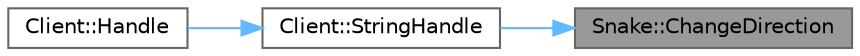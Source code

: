digraph "Snake::ChangeDirection"
{
 // LATEX_PDF_SIZE
  bgcolor="transparent";
  edge [fontname=Helvetica,fontsize=10,labelfontname=Helvetica,labelfontsize=10];
  node [fontname=Helvetica,fontsize=10,shape=box,height=0.2,width=0.4];
  rankdir="RL";
  Node1 [id="Node000001",label="Snake::ChangeDirection",height=0.2,width=0.4,color="gray40", fillcolor="grey60", style="filled", fontcolor="black",tooltip="Изменяет направление движения змеи."];
  Node1 -> Node2 [id="edge3_Node000001_Node000002",dir="back",color="steelblue1",style="solid",tooltip=" "];
  Node2 [id="Node000002",label="Client::StringHandle",height=0.2,width=0.4,color="grey40", fillcolor="white", style="filled",URL="$class_client.html#a9bebff23860caf03faf7589923e13cd1",tooltip="Обрабатывает строку, полученную от клиента."];
  Node2 -> Node3 [id="edge4_Node000002_Node000003",dir="back",color="steelblue1",style="solid",tooltip=" "];
  Node3 [id="Node000003",label="Client::Handle",height=0.2,width=0.4,color="grey40", fillcolor="white", style="filled",URL="$class_client.html#a19bc7e4772a0567a814c0e57b5b881e0",tooltip="Абстрактный метод для обработки событий."];
}
